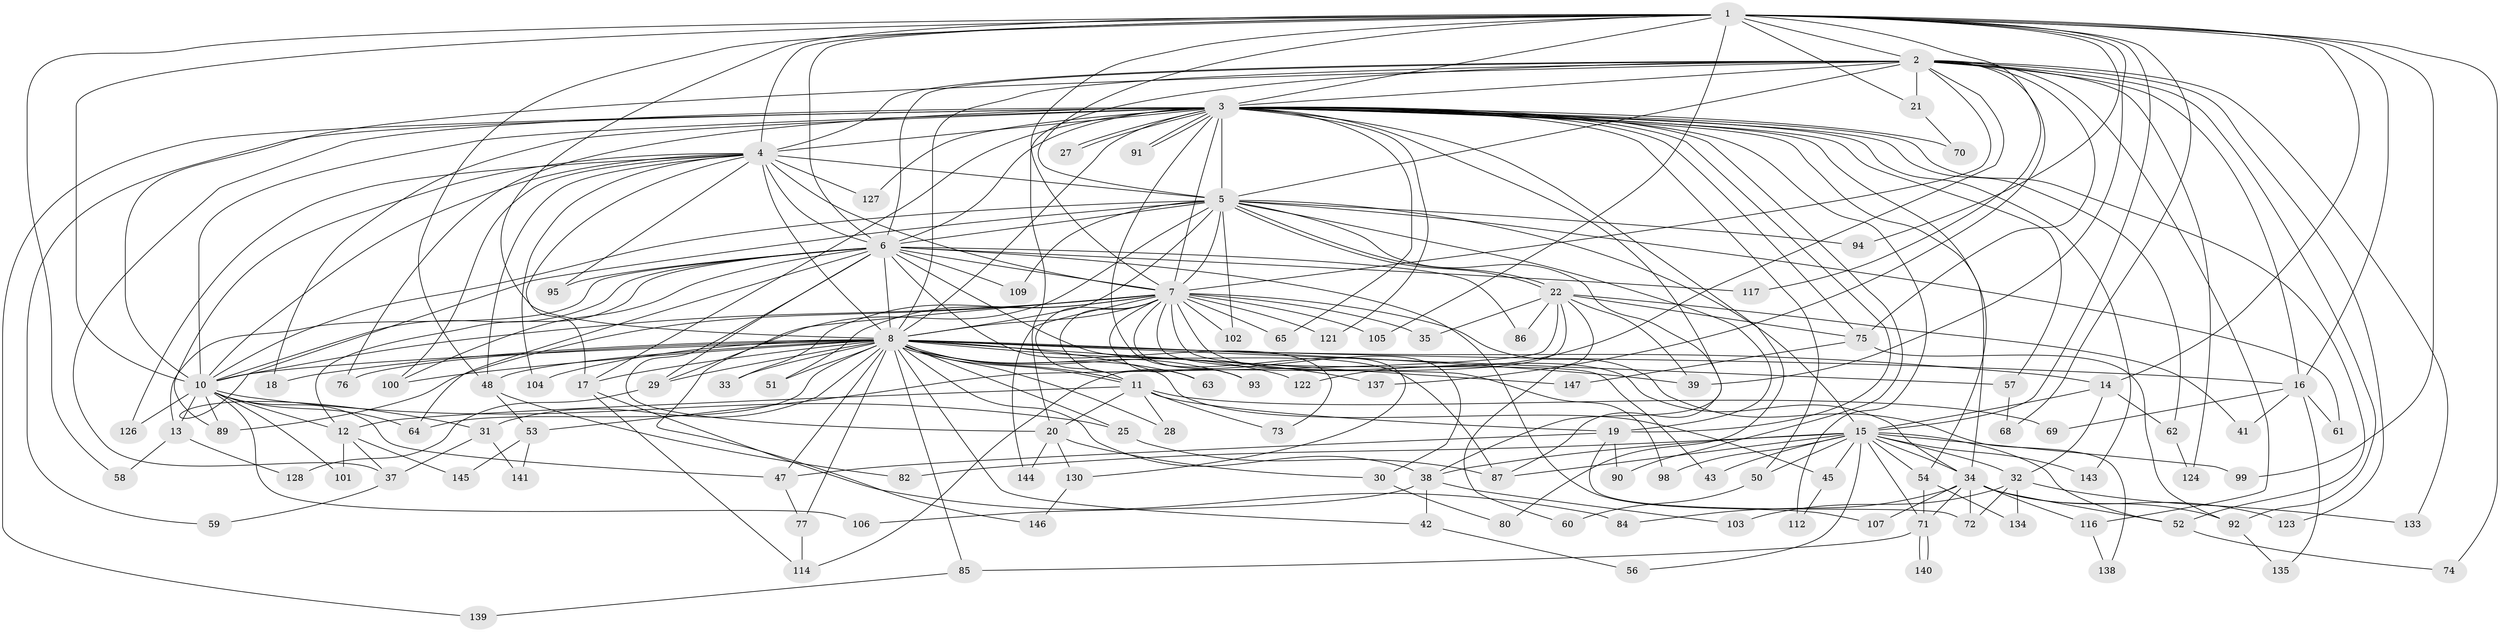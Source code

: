 // original degree distribution, {22: 0.02040816326530612, 20: 0.013605442176870748, 41: 0.006802721088435374, 15: 0.006802721088435374, 28: 0.006802721088435374, 27: 0.006802721088435374, 18: 0.006802721088435374, 8: 0.006802721088435374, 6: 0.02040816326530612, 4: 0.06802721088435375, 5: 0.05442176870748299, 17: 0.006802721088435374, 7: 0.006802721088435374, 2: 0.5510204081632653, 3: 0.20408163265306123, 10: 0.006802721088435374, 11: 0.006802721088435374}
// Generated by graph-tools (version 1.1) at 2025/41/03/06/25 10:41:43]
// undirected, 114 vertices, 271 edges
graph export_dot {
graph [start="1"]
  node [color=gray90,style=filled];
  1 [super="+23"];
  2 [super="+24"];
  3 [super="+81"];
  4 [super="+83"];
  5 [super="+36"];
  6 [super="+108"];
  7 [super="+26"];
  8 [super="+9"];
  10 [super="+97"];
  11 [super="+46"];
  12 [super="+142"];
  13;
  14;
  15 [super="+79"];
  16 [super="+120"];
  17 [super="+55"];
  18;
  19 [super="+67"];
  20 [super="+113"];
  21;
  22 [super="+129"];
  25 [super="+136"];
  27;
  28;
  29 [super="+40"];
  30;
  31 [super="+96"];
  32 [super="+111"];
  33;
  34 [super="+44"];
  35;
  37;
  38 [super="+49"];
  39 [super="+118"];
  41;
  42;
  43;
  45;
  47 [super="+132"];
  48 [super="+88"];
  50;
  51;
  52 [super="+131"];
  53;
  54;
  56;
  57;
  58;
  59;
  60;
  61;
  62;
  63;
  64 [super="+66"];
  65;
  68;
  69;
  70;
  71 [super="+78"];
  72;
  73;
  74;
  75 [super="+110"];
  76;
  77;
  80;
  82;
  84;
  85;
  86;
  87;
  89;
  90;
  91;
  92 [super="+115"];
  93 [super="+125"];
  94;
  95;
  98;
  99;
  100 [super="+119"];
  101;
  102;
  103;
  104;
  105;
  106;
  107;
  109;
  112;
  114;
  116;
  117;
  121;
  122;
  123;
  124;
  126;
  127;
  128;
  130;
  133;
  134;
  135;
  137;
  138;
  139;
  140;
  141;
  143;
  144;
  145;
  146;
  147;
  1 -- 2;
  1 -- 3;
  1 -- 4;
  1 -- 5;
  1 -- 6;
  1 -- 7 [weight=2];
  1 -- 8 [weight=2];
  1 -- 10;
  1 -- 14;
  1 -- 15;
  1 -- 21;
  1 -- 39;
  1 -- 58;
  1 -- 74;
  1 -- 94;
  1 -- 99;
  1 -- 105;
  1 -- 117;
  1 -- 68;
  1 -- 16;
  1 -- 48;
  2 -- 3 [weight=2];
  2 -- 4;
  2 -- 5;
  2 -- 6;
  2 -- 7;
  2 -- 8 [weight=2];
  2 -- 10;
  2 -- 16;
  2 -- 20;
  2 -- 21;
  2 -- 75;
  2 -- 116;
  2 -- 122;
  2 -- 123;
  2 -- 124;
  2 -- 133;
  2 -- 137;
  2 -- 92;
  3 -- 4;
  3 -- 5 [weight=2];
  3 -- 6;
  3 -- 7 [weight=3];
  3 -- 8 [weight=2];
  3 -- 10;
  3 -- 18;
  3 -- 19;
  3 -- 27;
  3 -- 27;
  3 -- 37;
  3 -- 50;
  3 -- 52;
  3 -- 54;
  3 -- 57;
  3 -- 59;
  3 -- 62;
  3 -- 65;
  3 -- 70;
  3 -- 76;
  3 -- 80;
  3 -- 90;
  3 -- 91;
  3 -- 91;
  3 -- 112;
  3 -- 121;
  3 -- 127;
  3 -- 130;
  3 -- 139;
  3 -- 143;
  3 -- 17;
  3 -- 75;
  3 -- 38;
  3 -- 34;
  4 -- 5;
  4 -- 6;
  4 -- 7 [weight=2];
  4 -- 8 [weight=2];
  4 -- 10;
  4 -- 17;
  4 -- 48;
  4 -- 104;
  4 -- 126;
  4 -- 127;
  4 -- 100;
  4 -- 89;
  4 -- 95;
  5 -- 6;
  5 -- 7;
  5 -- 8 [weight=2];
  5 -- 10;
  5 -- 15;
  5 -- 22;
  5 -- 22;
  5 -- 31;
  5 -- 61;
  5 -- 94;
  5 -- 102;
  5 -- 109;
  5 -- 146;
  5 -- 87;
  5 -- 19;
  6 -- 7;
  6 -- 8 [weight=2];
  6 -- 10;
  6 -- 13;
  6 -- 29;
  6 -- 73;
  6 -- 86;
  6 -- 95;
  6 -- 107;
  6 -- 109;
  6 -- 117;
  6 -- 12;
  6 -- 20;
  6 -- 87;
  6 -- 64;
  6 -- 100;
  7 -- 8 [weight=2];
  7 -- 10;
  7 -- 29;
  7 -- 30;
  7 -- 33;
  7 -- 34;
  7 -- 35;
  7 -- 43;
  7 -- 63;
  7 -- 65;
  7 -- 89;
  7 -- 93;
  7 -- 98;
  7 -- 102;
  7 -- 105;
  7 -- 138;
  7 -- 144;
  7 -- 51;
  7 -- 121;
  7 -- 11;
  8 -- 10 [weight=2];
  8 -- 11;
  8 -- 11;
  8 -- 14;
  8 -- 18;
  8 -- 25;
  8 -- 28;
  8 -- 31;
  8 -- 33;
  8 -- 38;
  8 -- 39;
  8 -- 45;
  8 -- 57;
  8 -- 63;
  8 -- 64;
  8 -- 93 [weight=2];
  8 -- 104;
  8 -- 147;
  8 -- 137;
  8 -- 76;
  8 -- 77;
  8 -- 16;
  8 -- 17;
  8 -- 85;
  8 -- 100;
  8 -- 42;
  8 -- 47;
  8 -- 48;
  8 -- 51;
  8 -- 122;
  8 -- 29;
  10 -- 12;
  10 -- 13;
  10 -- 25;
  10 -- 64;
  10 -- 101;
  10 -- 106;
  10 -- 126;
  10 -- 89;
  10 -- 47;
  11 -- 12;
  11 -- 19;
  11 -- 20;
  11 -- 28;
  11 -- 69;
  11 -- 73;
  12 -- 37;
  12 -- 101;
  12 -- 145;
  13 -- 58;
  13 -- 128;
  14 -- 32;
  14 -- 62;
  14 -- 15;
  15 -- 32;
  15 -- 34;
  15 -- 38;
  15 -- 43;
  15 -- 45;
  15 -- 50;
  15 -- 54;
  15 -- 56;
  15 -- 71;
  15 -- 82;
  15 -- 98;
  15 -- 99;
  15 -- 143;
  15 -- 87;
  15 -- 52;
  16 -- 41;
  16 -- 61;
  16 -- 69;
  16 -- 135;
  17 -- 114;
  17 -- 84;
  19 -- 47;
  19 -- 72;
  19 -- 90;
  20 -- 30;
  20 -- 144;
  20 -- 130;
  21 -- 70;
  22 -- 35;
  22 -- 41;
  22 -- 53;
  22 -- 60;
  22 -- 75;
  22 -- 86;
  22 -- 114;
  22 -- 39;
  25 -- 87;
  29 -- 128;
  30 -- 80;
  31 -- 141;
  31 -- 37;
  32 -- 103;
  32 -- 133;
  32 -- 134;
  32 -- 72;
  34 -- 52;
  34 -- 71;
  34 -- 72;
  34 -- 84;
  34 -- 92;
  34 -- 107;
  34 -- 116;
  34 -- 123;
  37 -- 59;
  38 -- 42;
  38 -- 106;
  38 -- 103;
  42 -- 56;
  45 -- 112;
  47 -- 77;
  48 -- 53;
  48 -- 82;
  50 -- 60;
  52 -- 74;
  53 -- 141;
  53 -- 145;
  54 -- 134;
  54 -- 71;
  57 -- 68;
  62 -- 124;
  71 -- 140;
  71 -- 140;
  71 -- 85;
  75 -- 92;
  75 -- 147;
  77 -- 114;
  85 -- 139;
  92 -- 135;
  116 -- 138;
  130 -- 146;
}
